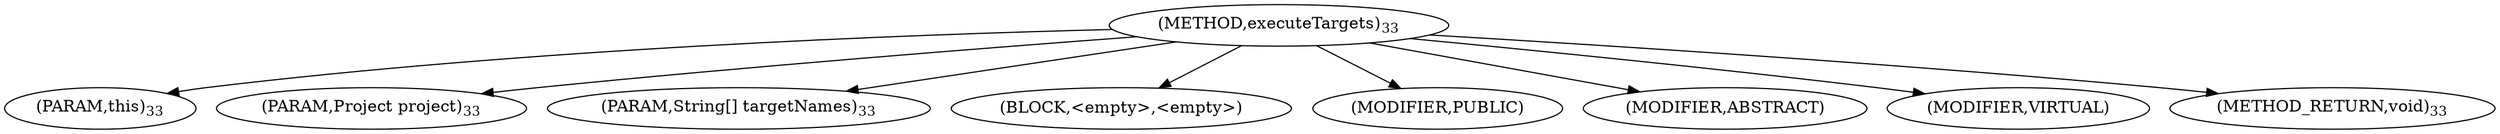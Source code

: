 digraph "executeTargets" {  
"7" [label = <(METHOD,executeTargets)<SUB>33</SUB>> ]
"8" [label = <(PARAM,this)<SUB>33</SUB>> ]
"9" [label = <(PARAM,Project project)<SUB>33</SUB>> ]
"10" [label = <(PARAM,String[] targetNames)<SUB>33</SUB>> ]
"11" [label = <(BLOCK,&lt;empty&gt;,&lt;empty&gt;)> ]
"12" [label = <(MODIFIER,PUBLIC)> ]
"13" [label = <(MODIFIER,ABSTRACT)> ]
"14" [label = <(MODIFIER,VIRTUAL)> ]
"15" [label = <(METHOD_RETURN,void)<SUB>33</SUB>> ]
  "7" -> "8" 
  "7" -> "9" 
  "7" -> "10" 
  "7" -> "11" 
  "7" -> "12" 
  "7" -> "13" 
  "7" -> "14" 
  "7" -> "15" 
}
